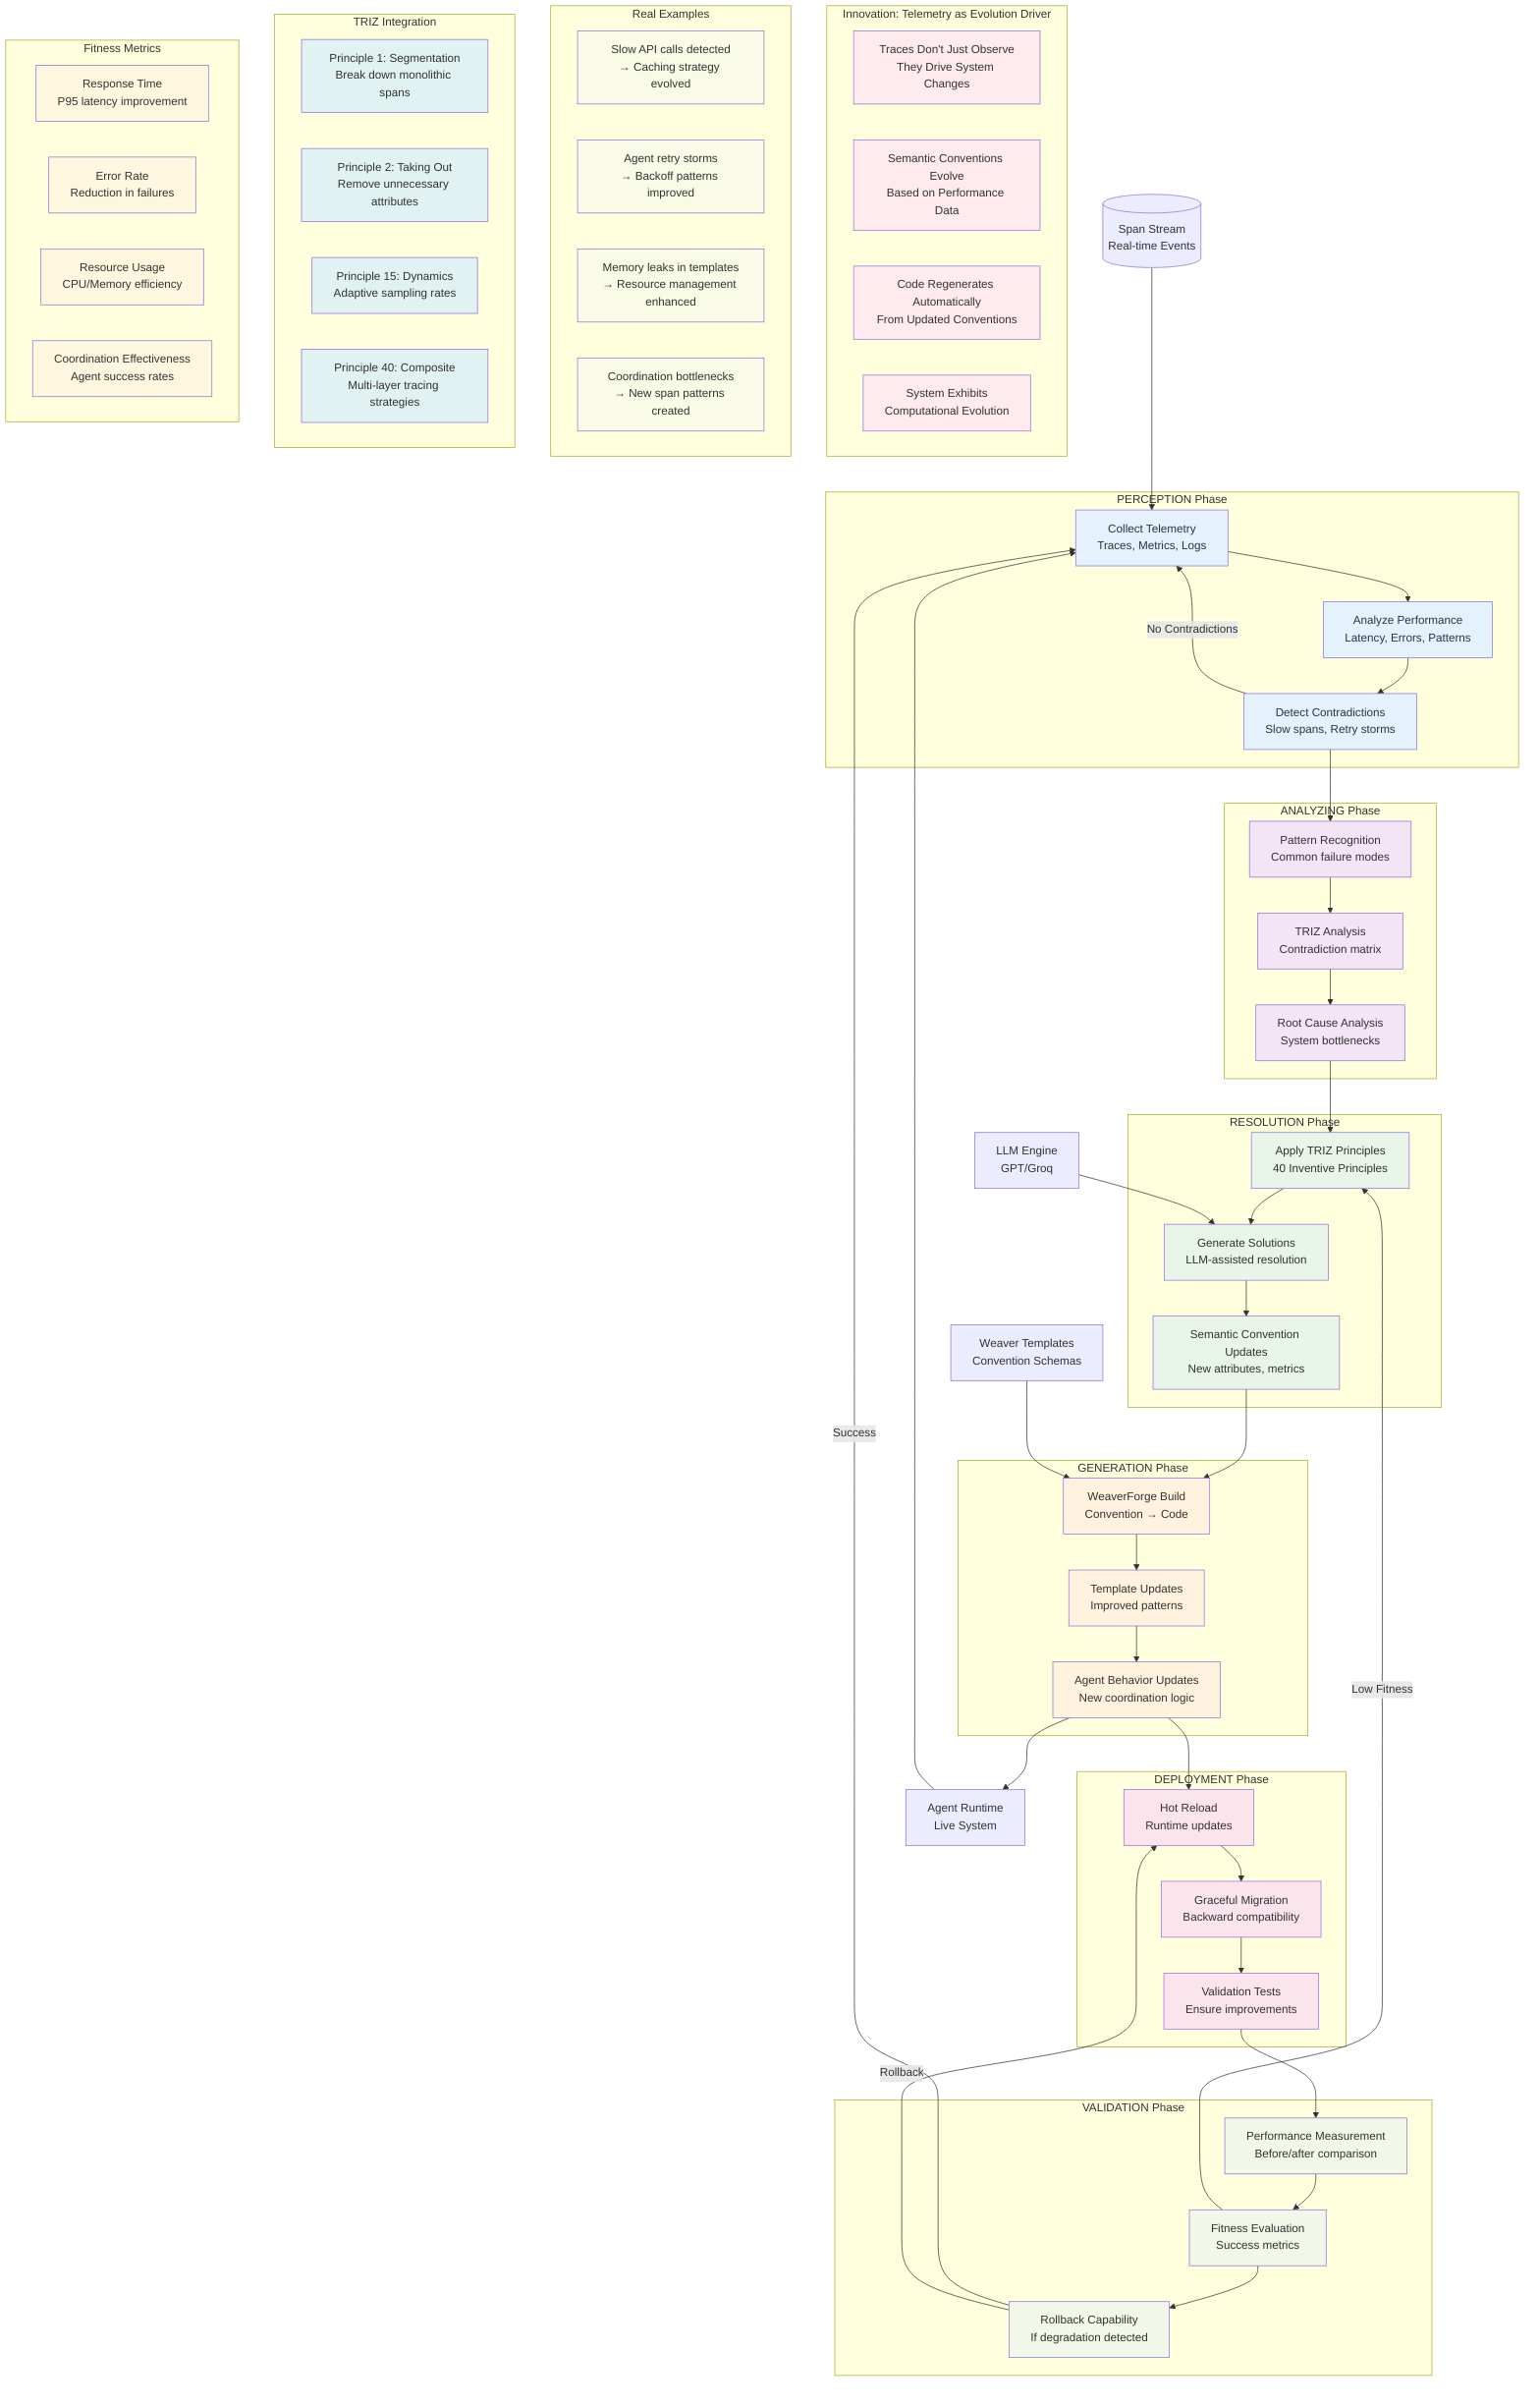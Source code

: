 flowchart TD
    %% DSLModel Evolution Loop - "Traces Generate Code"
    
    subgraph "PERCEPTION Phase"
        A1[Collect Telemetry<br/>Traces, Metrics, Logs]
        A2[Analyze Performance<br/>Latency, Errors, Patterns]
        A3[Detect Contradictions<br/>Slow spans, Retry storms]
    end
    
    subgraph "ANALYZING Phase"
        B1[Pattern Recognition<br/>Common failure modes]
        B2[TRIZ Analysis<br/>Contradiction matrix]
        B3[Root Cause Analysis<br/>System bottlenecks]
    end
    
    subgraph "RESOLUTION Phase"
        C1[Apply TRIZ Principles<br/>40 Inventive Principles]
        C2[Generate Solutions<br/>LLM-assisted resolution]
        C3[Semantic Convention Updates<br/>New attributes, metrics]
    end
    
    subgraph "GENERATION Phase"
        D1[WeaverForge Build<br/>Convention → Code]
        D2[Template Updates<br/>Improved patterns]
        D3[Agent Behavior Updates<br/>New coordination logic]
    end
    
    subgraph "DEPLOYMENT Phase"
        E1[Hot Reload<br/>Runtime updates]
        E2[Graceful Migration<br/>Backward compatibility]
        E3[Validation Tests<br/>Ensure improvements]
    end
    
    subgraph "VALIDATION Phase"
        F1[Performance Measurement<br/>Before/after comparison]
        F2[Fitness Evaluation<br/>Success metrics]
        F3[Rollback Capability<br/>If degradation detected]
    end
    
    %% Flow Connections
    A1 --> A2
    A2 --> A3
    A3 --> B1
    
    B1 --> B2
    B2 --> B3
    B3 --> C1
    
    C1 --> C2
    C2 --> C3
    C3 --> D1
    
    D1 --> D2
    D2 --> D3
    D3 --> E1
    
    E1 --> E2
    E2 --> E3
    E3 --> F1
    
    F1 --> F2
    F2 --> F3
    
    %% Feedback Loops
    F3 -->|Success| A1
    F3 -->|Rollback| E1
    F2 -->|Low Fitness| C1
    A3 -->|No Contradictions| A1
    
    %% External Inputs
    SpanStream[(Span Stream<br/>Real-time Events)]
    LLMEngine[LLM Engine<br/>GPT/Groq]
    WeaverRepo[Weaver Templates<br/>Convention Schemas]
    AgentRuntime[Agent Runtime<br/>Live System]
    
    %% External Connections
    SpanStream --> A1
    LLMEngine --> C2
    WeaverRepo --> D1
    D3 --> AgentRuntime
    AgentRuntime --> A1
    
    %% Key Innovation Highlights
    subgraph "Innovation: Telemetry as Evolution Driver"
        Innovation1[Traces Don't Just Observe<br/>They Drive System Changes]
        Innovation2[Semantic Conventions Evolve<br/>Based on Performance Data]
        Innovation3[Code Regenerates Automatically<br/>From Updated Conventions]
        Innovation4[System Exhibits<br/>Computational Evolution]
    end
    
    %% Specific Examples
    subgraph "Real Examples"
        Ex1[Slow API calls detected<br/>→ Caching strategy evolved]
        Ex2[Agent retry storms<br/>→ Backoff patterns improved]
        Ex3[Memory leaks in templates<br/>→ Resource management enhanced]
        Ex4[Coordination bottlenecks<br/>→ New span patterns created]
    end
    
    %% TRIZ Principles Applied
    subgraph "TRIZ Integration"
        T1[Principle 1: Segmentation<br/>Break down monolithic spans]
        T2[Principle 2: Taking Out<br/>Remove unnecessary attributes]
        T3[Principle 15: Dynamics<br/>Adaptive sampling rates]
        T4[Principle 40: Composite<br/>Multi-layer tracing strategies]
    end
    
    %% Success Metrics
    subgraph "Fitness Metrics"
        M1[Response Time<br/>P95 latency improvement]
        M2[Error Rate<br/>Reduction in failures]
        M3[Resource Usage<br/>CPU/Memory efficiency]
        M4[Coordination Effectiveness<br/>Agent success rates]
    end
    
    %% Styling
    classDef perception fill:#e3f2fd
    classDef analyzing fill:#f3e5f5
    classDef resolution fill:#e8f5e8
    classDef generation fill:#fff3e0
    classDef deployment fill:#fce4ec
    classDef validation fill:#f1f8e9
    classDef innovation fill:#ffebee
    classDef examples fill:#f9fbe7
    classDef triz fill:#e0f2f1
    classDef metrics fill:#fef7e0
    
    class A1,A2,A3 perception
    class B1,B2,B3 analyzing
    class C1,C2,C3 resolution
    class D1,D2,D3 generation
    class E1,E2,E3 deployment
    class F1,F2,F3 validation
    class Innovation1,Innovation2,Innovation3,Innovation4 innovation
    class Ex1,Ex2,Ex3,Ex4 examples
    class T1,T2,T3,T4 triz
    class M1,M2,M3,M4 metrics